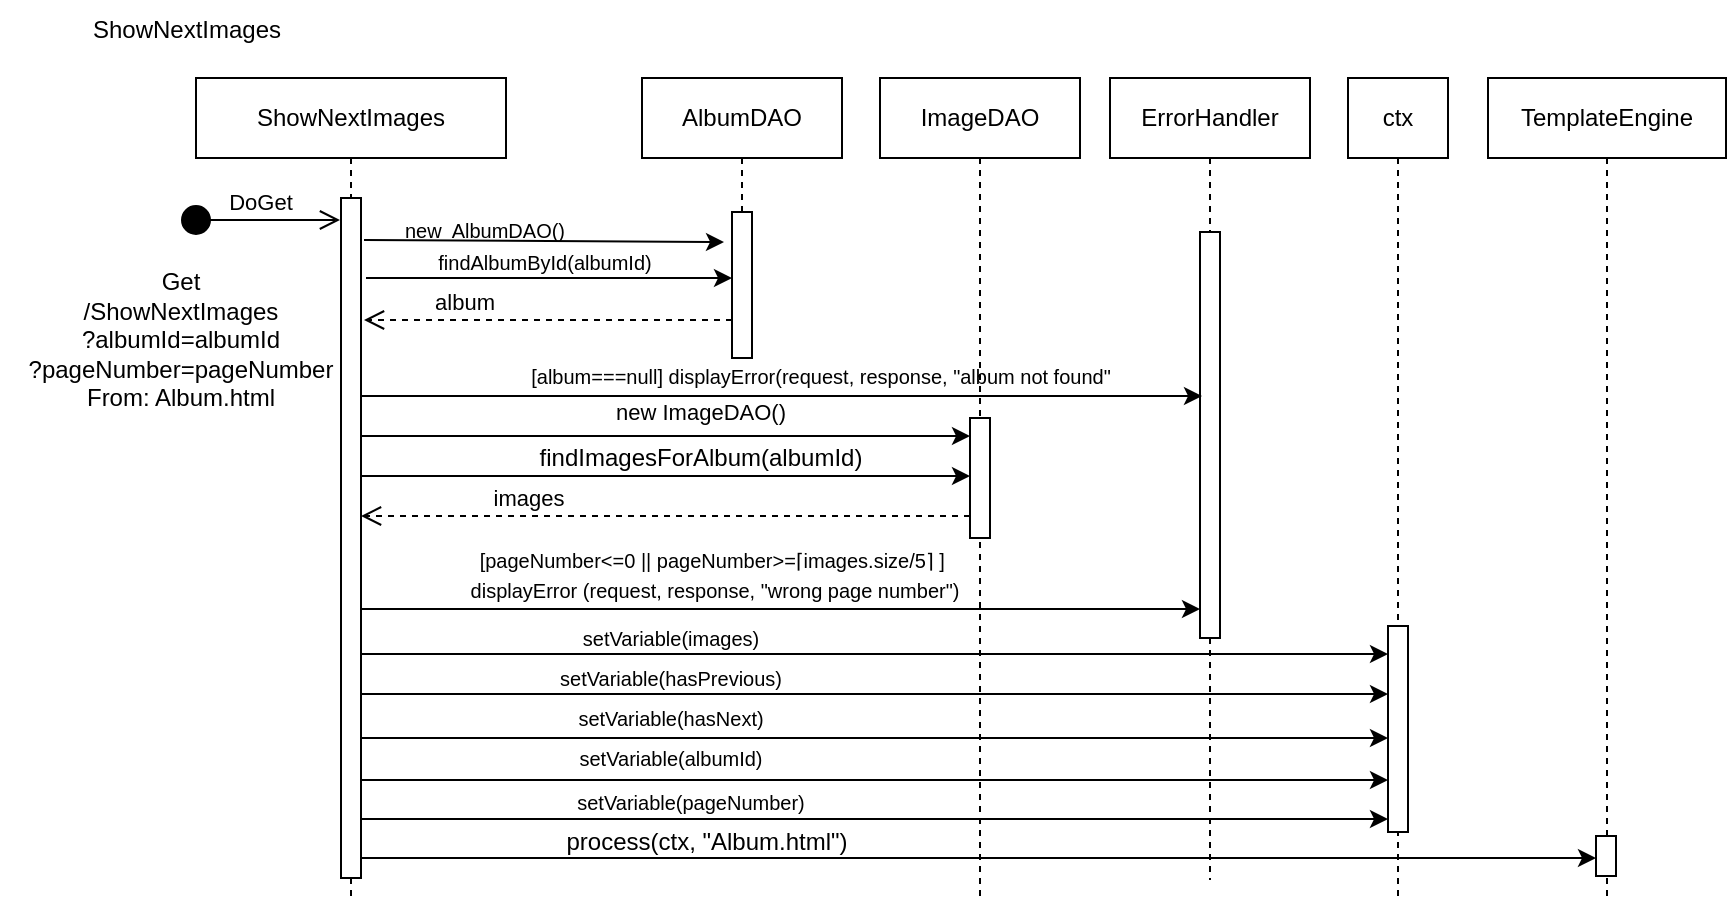 <mxfile version="24.4.3" type="device">
  <diagram name="Page-1" id="2YBvvXClWsGukQMizWep">
    <mxGraphModel dx="2140" dy="556" grid="1" gridSize="10" guides="1" tooltips="1" connect="1" arrows="1" fold="1" page="1" pageScale="1" pageWidth="850" pageHeight="1100" math="0" shadow="0">
      <root>
        <mxCell id="0" />
        <mxCell id="1" parent="0" />
        <mxCell id="bMYodPDiNe-mnN-WjoR--67" value="&lt;span style=&quot;text-wrap: nowrap;&quot;&gt;ShowNextImages&lt;/span&gt;" style="shape=umlLifeline;perimeter=lifelinePerimeter;whiteSpace=wrap;html=1;container=0;dropTarget=0;collapsible=0;recursiveResize=0;outlineConnect=0;portConstraint=eastwest;newEdgeStyle={&quot;edgeStyle&quot;:&quot;elbowEdgeStyle&quot;,&quot;elbow&quot;:&quot;vertical&quot;,&quot;curved&quot;:0,&quot;rounded&quot;:0};" parent="1" vertex="1">
          <mxGeometry x="93" y="59" width="155" height="411" as="geometry" />
        </mxCell>
        <mxCell id="bMYodPDiNe-mnN-WjoR--68" value="" style="html=1;points=[];perimeter=orthogonalPerimeter;outlineConnect=0;targetShapes=umlLifeline;portConstraint=eastwest;newEdgeStyle={&quot;edgeStyle&quot;:&quot;elbowEdgeStyle&quot;,&quot;elbow&quot;:&quot;vertical&quot;,&quot;curved&quot;:0,&quot;rounded&quot;:0};" parent="bMYodPDiNe-mnN-WjoR--67" vertex="1">
          <mxGeometry x="72.5" y="60" width="10" height="340" as="geometry" />
        </mxCell>
        <mxCell id="bMYodPDiNe-mnN-WjoR--71" value="DoGet" style="html=1;verticalAlign=bottom;startArrow=circle;startFill=1;endArrow=open;startSize=6;endSize=8;curved=0;rounded=0;" parent="1" edge="1">
          <mxGeometry width="80" relative="1" as="geometry">
            <mxPoint x="85" y="130" as="sourcePoint" />
            <mxPoint x="165" y="130" as="targetPoint" />
            <mxPoint as="offset" />
          </mxGeometry>
        </mxCell>
        <mxCell id="bMYodPDiNe-mnN-WjoR--75" value="ShowNextImages" style="text;html=1;align=center;verticalAlign=middle;resizable=0;points=[];autosize=1;strokeColor=none;fillColor=none;" parent="1" vertex="1">
          <mxGeometry x="28" y="20" width="120" height="30" as="geometry" />
        </mxCell>
        <mxCell id="bMYodPDiNe-mnN-WjoR--76" value="&lt;div&gt;Get&lt;/div&gt;&lt;div&gt;/ShowNextImages&lt;/div&gt;&lt;div&gt;?albumId=albumId&lt;/div&gt;&lt;div&gt;?pageNumber=pageNumber&lt;/div&gt;&lt;div&gt;From: Album.html&lt;/div&gt;&lt;div&gt;&lt;br&gt;&lt;/div&gt;" style="text;html=1;align=center;verticalAlign=middle;resizable=0;points=[];autosize=1;strokeColor=none;fillColor=none;" parent="1" vertex="1">
          <mxGeometry x="-5" y="147" width="180" height="100" as="geometry" />
        </mxCell>
        <mxCell id="bMYodPDiNe-mnN-WjoR--85" value="" style="endArrow=classic;html=1;rounded=0;" parent="1" edge="1" target="bMYodPDiNe-mnN-WjoR--89">
          <mxGeometry width="50" height="50" relative="1" as="geometry">
            <mxPoint x="175" y="410" as="sourcePoint" />
            <mxPoint x="595" y="410" as="targetPoint" />
          </mxGeometry>
        </mxCell>
        <mxCell id="bMYodPDiNe-mnN-WjoR--86" value="TemplateEngine" style="shape=umlLifeline;perimeter=lifelinePerimeter;whiteSpace=wrap;html=1;container=0;dropTarget=0;collapsible=0;recursiveResize=0;outlineConnect=0;portConstraint=eastwest;newEdgeStyle={&quot;edgeStyle&quot;:&quot;elbowEdgeStyle&quot;,&quot;elbow&quot;:&quot;vertical&quot;,&quot;curved&quot;:0,&quot;rounded&quot;:0};" parent="1" vertex="1">
          <mxGeometry x="739" y="59" width="119" height="411" as="geometry" />
        </mxCell>
        <mxCell id="bMYodPDiNe-mnN-WjoR--87" value="" style="html=1;points=[];perimeter=orthogonalPerimeter;outlineConnect=0;targetShapes=umlLifeline;portConstraint=eastwest;newEdgeStyle={&quot;edgeStyle&quot;:&quot;elbowEdgeStyle&quot;,&quot;elbow&quot;:&quot;vertical&quot;,&quot;curved&quot;:0,&quot;rounded&quot;:0};" parent="bMYodPDiNe-mnN-WjoR--86" vertex="1">
          <mxGeometry x="54" y="379" width="10" height="20" as="geometry" />
        </mxCell>
        <mxCell id="bMYodPDiNe-mnN-WjoR--88" value="ctx" style="shape=umlLifeline;perimeter=lifelinePerimeter;whiteSpace=wrap;html=1;container=0;dropTarget=0;collapsible=0;recursiveResize=0;outlineConnect=0;portConstraint=eastwest;newEdgeStyle={&quot;edgeStyle&quot;:&quot;elbowEdgeStyle&quot;,&quot;elbow&quot;:&quot;vertical&quot;,&quot;curved&quot;:0,&quot;rounded&quot;:0};" parent="1" vertex="1">
          <mxGeometry x="669" y="59" width="50" height="411" as="geometry" />
        </mxCell>
        <mxCell id="bMYodPDiNe-mnN-WjoR--89" value="" style="html=1;points=[];perimeter=orthogonalPerimeter;outlineConnect=0;targetShapes=umlLifeline;portConstraint=eastwest;newEdgeStyle={&quot;edgeStyle&quot;:&quot;elbowEdgeStyle&quot;,&quot;elbow&quot;:&quot;vertical&quot;,&quot;curved&quot;:0,&quot;rounded&quot;:0};" parent="bMYodPDiNe-mnN-WjoR--88" vertex="1">
          <mxGeometry x="20" y="274" width="10" height="103" as="geometry" />
        </mxCell>
        <mxCell id="bMYodPDiNe-mnN-WjoR--91" value="" style="endArrow=classic;html=1;rounded=0;" parent="1" target="bMYodPDiNe-mnN-WjoR--87" edge="1">
          <mxGeometry width="50" height="50" relative="1" as="geometry">
            <mxPoint x="175" y="449" as="sourcePoint" />
            <mxPoint x="699" y="449" as="targetPoint" />
          </mxGeometry>
        </mxCell>
        <mxCell id="bMYodPDiNe-mnN-WjoR--93" value="process(ctx, &quot;Album.html&quot;)" style="text;html=1;align=center;verticalAlign=middle;resizable=0;points=[];autosize=1;strokeColor=none;fillColor=none;" parent="1" vertex="1">
          <mxGeometry x="268" y="426" width="160" height="30" as="geometry" />
        </mxCell>
        <mxCell id="bMYodPDiNe-mnN-WjoR--94" value="ImageDAO" style="shape=umlLifeline;perimeter=lifelinePerimeter;whiteSpace=wrap;html=1;container=0;dropTarget=0;collapsible=0;recursiveResize=0;outlineConnect=0;portConstraint=eastwest;newEdgeStyle={&quot;edgeStyle&quot;:&quot;elbowEdgeStyle&quot;,&quot;elbow&quot;:&quot;vertical&quot;,&quot;curved&quot;:0,&quot;rounded&quot;:0};" parent="1" vertex="1">
          <mxGeometry x="435" y="59" width="100" height="411" as="geometry" />
        </mxCell>
        <mxCell id="bMYodPDiNe-mnN-WjoR--95" value="" style="html=1;points=[];perimeter=orthogonalPerimeter;outlineConnect=0;targetShapes=umlLifeline;portConstraint=eastwest;newEdgeStyle={&quot;edgeStyle&quot;:&quot;elbowEdgeStyle&quot;,&quot;elbow&quot;:&quot;vertical&quot;,&quot;curved&quot;:0,&quot;rounded&quot;:0};" parent="bMYodPDiNe-mnN-WjoR--94" vertex="1">
          <mxGeometry x="45" y="170" width="10" height="60" as="geometry" />
        </mxCell>
        <mxCell id="bMYodPDiNe-mnN-WjoR--96" value="" style="endArrow=classic;html=1;rounded=0;exitX=1.02;exitY=0.085;exitDx=0;exitDy=0;exitPerimeter=0;" parent="1" edge="1" target="bMYodPDiNe-mnN-WjoR--95">
          <mxGeometry width="50" height="50" relative="1" as="geometry">
            <mxPoint x="175.0" y="238.0" as="sourcePoint" />
            <mxPoint x="460" y="238" as="targetPoint" />
          </mxGeometry>
        </mxCell>
        <mxCell id="bMYodPDiNe-mnN-WjoR--97" value="&lt;font style=&quot;font-size: 11px;&quot;&gt;new ImageDAO()&lt;/font&gt;" style="text;html=1;align=center;verticalAlign=middle;resizable=0;points=[];autosize=1;strokeColor=none;fillColor=none;" parent="1" vertex="1">
          <mxGeometry x="290" y="211" width="110" height="30" as="geometry" />
        </mxCell>
        <mxCell id="bMYodPDiNe-mnN-WjoR--98" value="" style="endArrow=classic;html=1;rounded=0;exitX=1.02;exitY=0.085;exitDx=0;exitDy=0;exitPerimeter=0;" parent="1" edge="1" target="bMYodPDiNe-mnN-WjoR--95">
          <mxGeometry width="50" height="50" relative="1" as="geometry">
            <mxPoint x="175.0" y="258.0" as="sourcePoint" />
            <mxPoint x="460" y="258" as="targetPoint" />
          </mxGeometry>
        </mxCell>
        <mxCell id="bMYodPDiNe-mnN-WjoR--99" value="findImagesForAlbum(albumId)" style="text;html=1;align=center;verticalAlign=middle;resizable=0;points=[];autosize=1;strokeColor=none;fillColor=none;" parent="1" vertex="1">
          <mxGeometry x="255" y="234" width="180" height="30" as="geometry" />
        </mxCell>
        <mxCell id="bMYodPDiNe-mnN-WjoR--100" value="images" style="html=1;verticalAlign=bottom;endArrow=open;dashed=1;endSize=8;edgeStyle=elbowEdgeStyle;elbow=vertical;curved=0;rounded=0;" parent="1" edge="1">
          <mxGeometry x="0.456" relative="1" as="geometry">
            <mxPoint x="175.5" y="278" as="targetPoint" />
            <Array as="points">
              <mxPoint x="455" y="278" />
            </Array>
            <mxPoint x="480" y="278" as="sourcePoint" />
            <mxPoint as="offset" />
          </mxGeometry>
        </mxCell>
        <mxCell id="bMYodPDiNe-mnN-WjoR--102" value="" style="endArrow=classic;html=1;rounded=0;" parent="1" edge="1" target="bMYodPDiNe-mnN-WjoR--89">
          <mxGeometry width="50" height="50" relative="1" as="geometry">
            <mxPoint x="175" y="347" as="sourcePoint" />
            <mxPoint x="595" y="347" as="targetPoint" />
          </mxGeometry>
        </mxCell>
        <mxCell id="bMYodPDiNe-mnN-WjoR--103" value="" style="endArrow=classic;html=1;rounded=0;" parent="1" edge="1" target="bMYodPDiNe-mnN-WjoR--89">
          <mxGeometry width="50" height="50" relative="1" as="geometry">
            <mxPoint x="175" y="367" as="sourcePoint" />
            <mxPoint x="595" y="367" as="targetPoint" />
          </mxGeometry>
        </mxCell>
        <mxCell id="bMYodPDiNe-mnN-WjoR--104" value="" style="endArrow=classic;html=1;rounded=0;" parent="1" edge="1" target="bMYodPDiNe-mnN-WjoR--89">
          <mxGeometry width="50" height="50" relative="1" as="geometry">
            <mxPoint x="175" y="389" as="sourcePoint" />
            <mxPoint x="595" y="389" as="targetPoint" />
          </mxGeometry>
        </mxCell>
        <mxCell id="bMYodPDiNe-mnN-WjoR--105" value="&lt;font style=&quot;font-size: 10px;&quot;&gt;setVariable(images)&lt;/font&gt;" style="text;html=1;align=center;verticalAlign=middle;resizable=0;points=[];autosize=1;strokeColor=none;fillColor=none;" parent="1" vertex="1">
          <mxGeometry x="275" y="324" width="110" height="30" as="geometry" />
        </mxCell>
        <mxCell id="bMYodPDiNe-mnN-WjoR--106" value="&lt;font style=&quot;font-size: 10px;&quot;&gt;setVariable(hasPrevious)&lt;/font&gt;" style="text;html=1;align=center;verticalAlign=middle;resizable=0;points=[];autosize=1;strokeColor=none;fillColor=none;" parent="1" vertex="1">
          <mxGeometry x="265" y="344" width="130" height="30" as="geometry" />
        </mxCell>
        <mxCell id="bMYodPDiNe-mnN-WjoR--107" value="&lt;font style=&quot;font-size: 10px;&quot;&gt;setVariable(hasNext)&lt;/font&gt;" style="text;html=1;align=center;verticalAlign=middle;resizable=0;points=[];autosize=1;strokeColor=none;fillColor=none;" parent="1" vertex="1">
          <mxGeometry x="270" y="364" width="120" height="30" as="geometry" />
        </mxCell>
        <mxCell id="bMYodPDiNe-mnN-WjoR--108" value="&lt;font style=&quot;font-size: 10px;&quot;&gt;setVariable(albumId)&lt;/font&gt;" style="text;html=1;align=center;verticalAlign=middle;resizable=0;points=[];autosize=1;strokeColor=none;fillColor=none;" parent="1" vertex="1">
          <mxGeometry x="270" y="384" width="120" height="30" as="geometry" />
        </mxCell>
        <mxCell id="2e4i2uAu6kTsf5YOsnZ8-1" value="" style="endArrow=classic;html=1;rounded=0;" edge="1" parent="1" target="bMYodPDiNe-mnN-WjoR--89">
          <mxGeometry width="50" height="50" relative="1" as="geometry">
            <mxPoint x="176" y="429.5" as="sourcePoint" />
            <mxPoint x="596" y="429.5" as="targetPoint" />
          </mxGeometry>
        </mxCell>
        <mxCell id="2e4i2uAu6kTsf5YOsnZ8-2" value="&lt;font style=&quot;font-size: 10px;&quot;&gt;setVariable(pageNumber)&lt;/font&gt;" style="text;html=1;align=center;verticalAlign=middle;resizable=0;points=[];autosize=1;strokeColor=none;fillColor=none;" vertex="1" parent="1">
          <mxGeometry x="270" y="406" width="140" height="30" as="geometry" />
        </mxCell>
        <mxCell id="2e4i2uAu6kTsf5YOsnZ8-3" value="ErrorHandler" style="shape=umlLifeline;perimeter=lifelinePerimeter;whiteSpace=wrap;html=1;container=0;dropTarget=0;collapsible=0;recursiveResize=0;outlineConnect=0;portConstraint=eastwest;newEdgeStyle={&quot;edgeStyle&quot;:&quot;elbowEdgeStyle&quot;,&quot;elbow&quot;:&quot;vertical&quot;,&quot;curved&quot;:0,&quot;rounded&quot;:0};" vertex="1" parent="1">
          <mxGeometry x="550" y="59" width="100" height="401" as="geometry" />
        </mxCell>
        <mxCell id="2e4i2uAu6kTsf5YOsnZ8-4" value="" style="html=1;points=[];perimeter=orthogonalPerimeter;outlineConnect=0;targetShapes=umlLifeline;portConstraint=eastwest;newEdgeStyle={&quot;edgeStyle&quot;:&quot;elbowEdgeStyle&quot;,&quot;elbow&quot;:&quot;vertical&quot;,&quot;curved&quot;:0,&quot;rounded&quot;:0};" vertex="1" parent="2e4i2uAu6kTsf5YOsnZ8-3">
          <mxGeometry x="45" y="77" width="10" height="203" as="geometry" />
        </mxCell>
        <mxCell id="2e4i2uAu6kTsf5YOsnZ8-5" value="" style="endArrow=classic;html=1;rounded=0;" edge="1" parent="1">
          <mxGeometry width="50" height="50" relative="1" as="geometry">
            <mxPoint x="175" y="324.5" as="sourcePoint" />
            <mxPoint x="595" y="324.5" as="targetPoint" />
          </mxGeometry>
        </mxCell>
        <mxCell id="2e4i2uAu6kTsf5YOsnZ8-6" value="&lt;span style=&quot;font-size: 10px;&quot;&gt;[pageNumber&amp;lt;=0 || pageNumber&amp;gt;=⌈images.size/5⌉ ]&amp;nbsp;&lt;/span&gt;&lt;div&gt;&lt;span style=&quot;font-size: 10px;&quot;&gt;displayError (request, response, &quot;wrong page number&quot;)&lt;/span&gt;&lt;/div&gt;" style="text;html=1;align=center;verticalAlign=middle;resizable=0;points=[];autosize=1;strokeColor=none;fillColor=none;" vertex="1" parent="1">
          <mxGeometry x="217" y="287" width="270" height="40" as="geometry" />
        </mxCell>
        <mxCell id="2e4i2uAu6kTsf5YOsnZ8-7" value="AlbumDAO" style="shape=umlLifeline;perimeter=lifelinePerimeter;whiteSpace=wrap;html=1;container=0;dropTarget=0;collapsible=0;recursiveResize=0;outlineConnect=0;portConstraint=eastwest;newEdgeStyle={&quot;edgeStyle&quot;:&quot;elbowEdgeStyle&quot;,&quot;elbow&quot;:&quot;vertical&quot;,&quot;curved&quot;:0,&quot;rounded&quot;:0};" vertex="1" parent="1">
          <mxGeometry x="316" y="59" width="100" height="131" as="geometry" />
        </mxCell>
        <mxCell id="2e4i2uAu6kTsf5YOsnZ8-8" value="" style="html=1;points=[];perimeter=orthogonalPerimeter;outlineConnect=0;targetShapes=umlLifeline;portConstraint=eastwest;newEdgeStyle={&quot;edgeStyle&quot;:&quot;elbowEdgeStyle&quot;,&quot;elbow&quot;:&quot;vertical&quot;,&quot;curved&quot;:0,&quot;rounded&quot;:0};" vertex="1" parent="2e4i2uAu6kTsf5YOsnZ8-7">
          <mxGeometry x="45" y="67" width="10" height="73" as="geometry" />
        </mxCell>
        <mxCell id="2e4i2uAu6kTsf5YOsnZ8-9" value="" style="endArrow=classic;html=1;rounded=0;exitX=0.025;exitY=1.03;exitDx=0;exitDy=0;exitPerimeter=0;" edge="1" parent="1">
          <mxGeometry width="50" height="50" relative="1" as="geometry">
            <mxPoint x="177" y="140.0" as="sourcePoint" />
            <mxPoint x="357" y="141" as="targetPoint" />
          </mxGeometry>
        </mxCell>
        <mxCell id="2e4i2uAu6kTsf5YOsnZ8-10" value="" style="endArrow=classic;html=1;rounded=0;exitX=0.025;exitY=1.03;exitDx=0;exitDy=0;exitPerimeter=0;" edge="1" parent="1" target="2e4i2uAu6kTsf5YOsnZ8-8">
          <mxGeometry width="50" height="50" relative="1" as="geometry">
            <mxPoint x="178" y="159.0" as="sourcePoint" />
            <mxPoint x="352" y="160" as="targetPoint" />
          </mxGeometry>
        </mxCell>
        <mxCell id="2e4i2uAu6kTsf5YOsnZ8-11" value="&lt;font style=&quot;font-size: 10px;&quot;&gt;new&amp;nbsp; AlbumDAO()&lt;/font&gt;" style="text;html=1;align=center;verticalAlign=middle;resizable=0;points=[];autosize=1;strokeColor=none;fillColor=none;" vertex="1" parent="1">
          <mxGeometry x="187" y="120" width="100" height="30" as="geometry" />
        </mxCell>
        <mxCell id="2e4i2uAu6kTsf5YOsnZ8-12" value="&lt;span style=&quot;font-size: 10px;&quot;&gt;findAlbumById(albumId)&lt;/span&gt;" style="text;html=1;align=center;verticalAlign=middle;resizable=0;points=[];autosize=1;strokeColor=none;fillColor=none;" vertex="1" parent="1">
          <mxGeometry x="202" y="136" width="130" height="30" as="geometry" />
        </mxCell>
        <mxCell id="2e4i2uAu6kTsf5YOsnZ8-13" value="album" style="html=1;verticalAlign=bottom;endArrow=open;dashed=1;endSize=8;edgeStyle=elbowEdgeStyle;elbow=vertical;curved=0;rounded=0;" edge="1" parent="1" source="2e4i2uAu6kTsf5YOsnZ8-8">
          <mxGeometry x="0.459" relative="1" as="geometry">
            <mxPoint x="177" y="180" as="targetPoint" />
            <Array as="points">
              <mxPoint x="307" y="180" />
            </Array>
            <mxPoint x="300" y="176" as="sourcePoint" />
            <mxPoint as="offset" />
          </mxGeometry>
        </mxCell>
        <mxCell id="2e4i2uAu6kTsf5YOsnZ8-14" value="" style="endArrow=classic;html=1;rounded=0;" edge="1" parent="1">
          <mxGeometry width="50" height="50" relative="1" as="geometry">
            <mxPoint x="176" y="218" as="sourcePoint" />
            <mxPoint x="596" y="218" as="targetPoint" />
          </mxGeometry>
        </mxCell>
        <mxCell id="2e4i2uAu6kTsf5YOsnZ8-15" value="&lt;span style=&quot;font-size: 10px;&quot;&gt;[album===null] displayError(request, response, &quot;album not found&quot;&lt;/span&gt;" style="text;html=1;align=center;verticalAlign=middle;resizable=0;points=[];autosize=1;strokeColor=none;fillColor=none;" vertex="1" parent="1">
          <mxGeometry x="250" y="192.5" width="310" height="30" as="geometry" />
        </mxCell>
      </root>
    </mxGraphModel>
  </diagram>
</mxfile>
